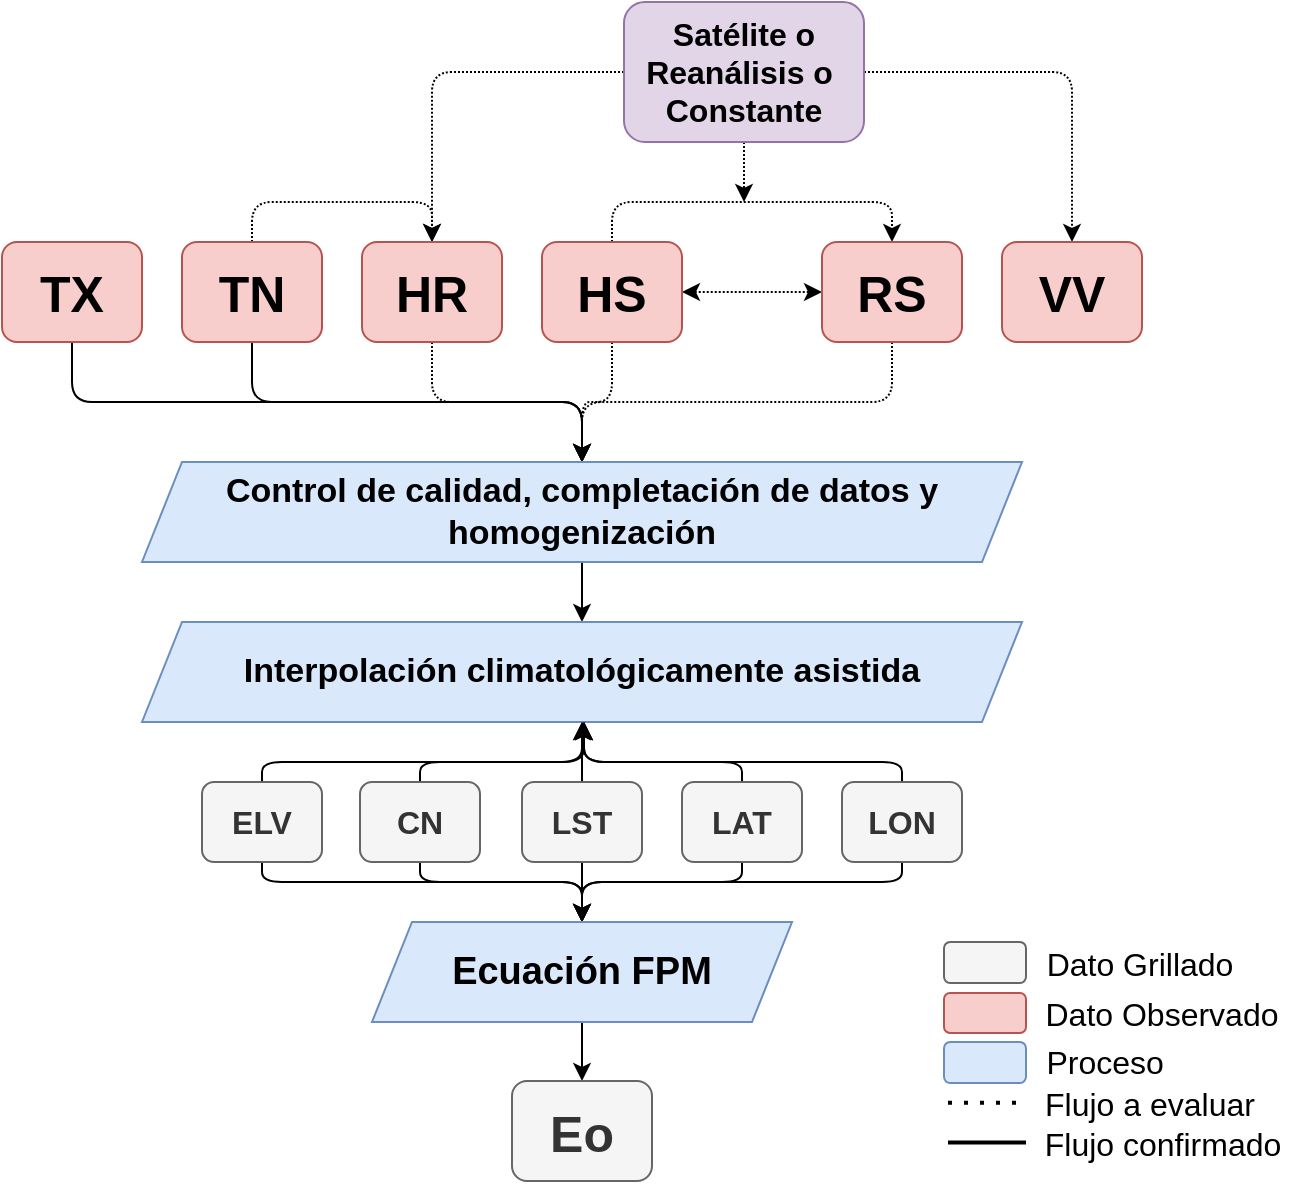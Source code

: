 <mxfile version="14.6.6" type="github">
  <diagram id="lZtI8qbh0fw-rAP5nsD9" name="Page-1">
    <mxGraphModel dx="1483" dy="873" grid="1" gridSize="10" guides="1" tooltips="1" connect="1" arrows="1" fold="1" page="1" pageScale="1" pageWidth="827" pageHeight="1169" math="0" shadow="0">
      <root>
        <mxCell id="0" />
        <mxCell id="1" parent="0" />
        <mxCell id="U7eb7ub3qmSpnm3P4M1d-12" style="edgeStyle=orthogonalEdgeStyle;rounded=1;orthogonalLoop=1;jettySize=auto;html=1;entryX=0.5;entryY=0;entryDx=0;entryDy=0;fontSize=17;dashed=1;dashPattern=1 1;" edge="1" parent="1" source="U7eb7ub3qmSpnm3P4M1d-1" target="U7eb7ub3qmSpnm3P4M1d-9">
          <mxGeometry relative="1" as="geometry" />
        </mxCell>
        <mxCell id="U7eb7ub3qmSpnm3P4M1d-13" style="edgeStyle=orthogonalEdgeStyle;rounded=1;orthogonalLoop=1;jettySize=auto;html=1;entryX=0.5;entryY=0;entryDx=0;entryDy=0;fontSize=17;dashed=1;dashPattern=1 1;" edge="1" parent="1" source="U7eb7ub3qmSpnm3P4M1d-1" target="U7eb7ub3qmSpnm3P4M1d-6">
          <mxGeometry relative="1" as="geometry" />
        </mxCell>
        <mxCell id="U7eb7ub3qmSpnm3P4M1d-19" style="edgeStyle=orthogonalEdgeStyle;rounded=0;orthogonalLoop=1;jettySize=auto;html=1;dashed=1;dashPattern=1 1;fontSize=17;startArrow=none;startFill=0;" edge="1" parent="1" source="U7eb7ub3qmSpnm3P4M1d-1">
          <mxGeometry relative="1" as="geometry">
            <mxPoint x="500" y="120" as="targetPoint" />
          </mxGeometry>
        </mxCell>
        <mxCell id="U7eb7ub3qmSpnm3P4M1d-1" value="Satélite o&lt;br style=&quot;font-size: 16px;&quot;&gt;Reanálisis o&amp;nbsp;&lt;br style=&quot;font-size: 16px;&quot;&gt;Constante" style="rounded=1;whiteSpace=wrap;html=1;fontSize=16;fontStyle=1;fillColor=#e1d5e7;strokeColor=#9673a6;" vertex="1" parent="1">
          <mxGeometry x="440" y="20" width="120" height="70" as="geometry" />
        </mxCell>
        <mxCell id="U7eb7ub3qmSpnm3P4M1d-64" style="edgeStyle=orthogonalEdgeStyle;rounded=1;orthogonalLoop=1;jettySize=auto;html=1;entryX=0.5;entryY=0;entryDx=0;entryDy=0;fontSize=16;startArrow=none;startFill=0;" edge="1" parent="1" source="U7eb7ub3qmSpnm3P4M1d-2" target="U7eb7ub3qmSpnm3P4M1d-21">
          <mxGeometry relative="1" as="geometry" />
        </mxCell>
        <mxCell id="U7eb7ub3qmSpnm3P4M1d-2" value="&lt;font style=&quot;font-size: 25px&quot;&gt;TX&lt;/font&gt;" style="rounded=1;whiteSpace=wrap;html=1;fontSize=17;fontStyle=1;fillColor=#f8cecc;strokeColor=#b85450;" vertex="1" parent="1">
          <mxGeometry x="129" y="140" width="70" height="50" as="geometry" />
        </mxCell>
        <mxCell id="U7eb7ub3qmSpnm3P4M1d-20" style="edgeStyle=orthogonalEdgeStyle;rounded=1;orthogonalLoop=1;jettySize=auto;html=1;entryX=0.5;entryY=0;entryDx=0;entryDy=0;dashed=1;dashPattern=1 1;fontSize=17;startArrow=none;startFill=0;" edge="1" parent="1" source="U7eb7ub3qmSpnm3P4M1d-5" target="U7eb7ub3qmSpnm3P4M1d-6">
          <mxGeometry relative="1" as="geometry">
            <Array as="points">
              <mxPoint x="254" y="120" />
              <mxPoint x="344" y="120" />
            </Array>
          </mxGeometry>
        </mxCell>
        <mxCell id="U7eb7ub3qmSpnm3P4M1d-58" style="edgeStyle=orthogonalEdgeStyle;rounded=1;orthogonalLoop=1;jettySize=auto;html=1;entryX=0.5;entryY=0;entryDx=0;entryDy=0;fontSize=16;startArrow=none;startFill=0;" edge="1" parent="1" source="U7eb7ub3qmSpnm3P4M1d-5" target="U7eb7ub3qmSpnm3P4M1d-21">
          <mxGeometry relative="1" as="geometry" />
        </mxCell>
        <mxCell id="U7eb7ub3qmSpnm3P4M1d-5" value="&lt;font style=&quot;font-size: 25px&quot;&gt;TN&lt;/font&gt;" style="rounded=1;whiteSpace=wrap;html=1;fontSize=17;fontStyle=1;fillColor=#f8cecc;strokeColor=#b85450;" vertex="1" parent="1">
          <mxGeometry x="219" y="140" width="70" height="50" as="geometry" />
        </mxCell>
        <mxCell id="U7eb7ub3qmSpnm3P4M1d-60" style="edgeStyle=orthogonalEdgeStyle;rounded=1;orthogonalLoop=1;jettySize=auto;html=1;entryX=0.5;entryY=0;entryDx=0;entryDy=0;fontSize=16;startArrow=none;startFill=0;dashed=1;dashPattern=1 1;" edge="1" parent="1" source="U7eb7ub3qmSpnm3P4M1d-6" target="U7eb7ub3qmSpnm3P4M1d-21">
          <mxGeometry relative="1" as="geometry" />
        </mxCell>
        <mxCell id="U7eb7ub3qmSpnm3P4M1d-6" value="&lt;font style=&quot;font-size: 25px&quot;&gt;HR&lt;/font&gt;" style="rounded=1;whiteSpace=wrap;html=1;fontSize=17;fontStyle=1;fillColor=#f8cecc;strokeColor=#b85450;" vertex="1" parent="1">
          <mxGeometry x="309" y="140" width="70" height="50" as="geometry" />
        </mxCell>
        <mxCell id="U7eb7ub3qmSpnm3P4M1d-16" style="edgeStyle=orthogonalEdgeStyle;rounded=0;orthogonalLoop=1;jettySize=auto;html=1;entryX=0;entryY=0.5;entryDx=0;entryDy=0;dashed=1;dashPattern=1 1;fontSize=17;startArrow=classic;startFill=1;" edge="1" parent="1" source="U7eb7ub3qmSpnm3P4M1d-7" target="U7eb7ub3qmSpnm3P4M1d-8">
          <mxGeometry relative="1" as="geometry">
            <Array as="points">
              <mxPoint x="510" y="165" />
              <mxPoint x="510" y="165" />
            </Array>
          </mxGeometry>
        </mxCell>
        <mxCell id="U7eb7ub3qmSpnm3P4M1d-18" style="edgeStyle=orthogonalEdgeStyle;rounded=1;orthogonalLoop=1;jettySize=auto;html=1;entryX=0.5;entryY=0;entryDx=0;entryDy=0;dashed=1;dashPattern=1 1;fontSize=17;startArrow=none;startFill=0;" edge="1" parent="1" source="U7eb7ub3qmSpnm3P4M1d-7" target="U7eb7ub3qmSpnm3P4M1d-8">
          <mxGeometry relative="1" as="geometry">
            <Array as="points">
              <mxPoint x="434" y="120" />
              <mxPoint x="574" y="120" />
            </Array>
          </mxGeometry>
        </mxCell>
        <mxCell id="U7eb7ub3qmSpnm3P4M1d-61" style="edgeStyle=orthogonalEdgeStyle;rounded=1;orthogonalLoop=1;jettySize=auto;html=1;entryX=0.5;entryY=0;entryDx=0;entryDy=0;fontSize=16;startArrow=none;startFill=0;dashed=1;dashPattern=1 1;" edge="1" parent="1" source="U7eb7ub3qmSpnm3P4M1d-7" target="U7eb7ub3qmSpnm3P4M1d-21">
          <mxGeometry relative="1" as="geometry" />
        </mxCell>
        <mxCell id="U7eb7ub3qmSpnm3P4M1d-7" value="&lt;font style=&quot;font-size: 25px&quot;&gt;HS&lt;/font&gt;" style="rounded=1;whiteSpace=wrap;html=1;fontSize=17;fontStyle=1;fillColor=#f8cecc;strokeColor=#b85450;" vertex="1" parent="1">
          <mxGeometry x="399" y="140" width="70" height="50" as="geometry" />
        </mxCell>
        <mxCell id="U7eb7ub3qmSpnm3P4M1d-62" style="edgeStyle=orthogonalEdgeStyle;rounded=1;orthogonalLoop=1;jettySize=auto;html=1;entryX=0.5;entryY=0;entryDx=0;entryDy=0;fontSize=16;startArrow=none;startFill=0;dashed=1;dashPattern=1 1;" edge="1" parent="1" source="U7eb7ub3qmSpnm3P4M1d-8" target="U7eb7ub3qmSpnm3P4M1d-21">
          <mxGeometry relative="1" as="geometry" />
        </mxCell>
        <mxCell id="U7eb7ub3qmSpnm3P4M1d-8" value="&lt;font style=&quot;font-size: 25px&quot;&gt;RS&lt;/font&gt;" style="rounded=1;whiteSpace=wrap;html=1;fontSize=17;fontStyle=1;fillColor=#f8cecc;strokeColor=#b85450;" vertex="1" parent="1">
          <mxGeometry x="539" y="140" width="70" height="50" as="geometry" />
        </mxCell>
        <mxCell id="U7eb7ub3qmSpnm3P4M1d-9" value="&lt;font style=&quot;font-size: 25px&quot;&gt;VV&lt;/font&gt;" style="rounded=1;whiteSpace=wrap;html=1;fontSize=17;fontStyle=1;fillColor=#f8cecc;strokeColor=#b85450;" vertex="1" parent="1">
          <mxGeometry x="629" y="140" width="70" height="50" as="geometry" />
        </mxCell>
        <mxCell id="U7eb7ub3qmSpnm3P4M1d-33" style="edgeStyle=orthogonalEdgeStyle;rounded=0;orthogonalLoop=1;jettySize=auto;html=1;entryX=0.5;entryY=0;entryDx=0;entryDy=0;fontSize=17;startArrow=none;startFill=0;" edge="1" parent="1" source="U7eb7ub3qmSpnm3P4M1d-21" target="U7eb7ub3qmSpnm3P4M1d-32">
          <mxGeometry relative="1" as="geometry" />
        </mxCell>
        <mxCell id="U7eb7ub3qmSpnm3P4M1d-21" value="Control de calidad, completación de datos y homogenización" style="shape=parallelogram;perimeter=parallelogramPerimeter;whiteSpace=wrap;html=1;fixedSize=1;fontSize=17;fontStyle=1;fillColor=#dae8fc;strokeColor=#6c8ebf;" vertex="1" parent="1">
          <mxGeometry x="199" y="250" width="440" height="50" as="geometry" />
        </mxCell>
        <mxCell id="U7eb7ub3qmSpnm3P4M1d-32" value="Interpolación climatológicamente asistida" style="shape=parallelogram;perimeter=parallelogramPerimeter;whiteSpace=wrap;html=1;fixedSize=1;fontSize=17;fontStyle=1;fillColor=#dae8fc;strokeColor=#6c8ebf;" vertex="1" parent="1">
          <mxGeometry x="199" y="330" width="440" height="50" as="geometry" />
        </mxCell>
        <mxCell id="U7eb7ub3qmSpnm3P4M1d-43" style="edgeStyle=orthogonalEdgeStyle;rounded=1;orthogonalLoop=1;jettySize=auto;html=1;fontSize=17;startArrow=none;startFill=0;" edge="1" parent="1" source="U7eb7ub3qmSpnm3P4M1d-34">
          <mxGeometry relative="1" as="geometry">
            <mxPoint x="420" y="380" as="targetPoint" />
            <Array as="points">
              <mxPoint x="259" y="400" />
              <mxPoint x="420" y="400" />
            </Array>
          </mxGeometry>
        </mxCell>
        <mxCell id="U7eb7ub3qmSpnm3P4M1d-53" style="edgeStyle=orthogonalEdgeStyle;rounded=1;orthogonalLoop=1;jettySize=auto;html=1;entryX=0.5;entryY=0;entryDx=0;entryDy=0;fontSize=16;startArrow=none;startFill=0;" edge="1" parent="1" source="U7eb7ub3qmSpnm3P4M1d-34" target="U7eb7ub3qmSpnm3P4M1d-46">
          <mxGeometry relative="1" as="geometry">
            <Array as="points">
              <mxPoint x="259" y="460" />
              <mxPoint x="419" y="460" />
            </Array>
          </mxGeometry>
        </mxCell>
        <mxCell id="U7eb7ub3qmSpnm3P4M1d-34" value="&lt;font style=&quot;font-size: 16px;&quot;&gt;ELV&lt;/font&gt;" style="rounded=1;whiteSpace=wrap;html=1;fontSize=16;fontStyle=1;fillColor=#f5f5f5;strokeColor=#666666;fontColor=#333333;" vertex="1" parent="1">
          <mxGeometry x="229" y="410" width="60" height="40" as="geometry" />
        </mxCell>
        <mxCell id="U7eb7ub3qmSpnm3P4M1d-42" style="edgeStyle=orthogonalEdgeStyle;rounded=1;orthogonalLoop=1;jettySize=auto;html=1;entryX=0.5;entryY=1;entryDx=0;entryDy=0;fontSize=17;startArrow=none;startFill=0;" edge="1" parent="1" source="U7eb7ub3qmSpnm3P4M1d-35" target="U7eb7ub3qmSpnm3P4M1d-32">
          <mxGeometry relative="1" as="geometry">
            <Array as="points">
              <mxPoint x="338" y="400" />
              <mxPoint x="419" y="400" />
            </Array>
          </mxGeometry>
        </mxCell>
        <mxCell id="U7eb7ub3qmSpnm3P4M1d-52" style="edgeStyle=orthogonalEdgeStyle;rounded=1;orthogonalLoop=1;jettySize=auto;html=1;entryX=0.5;entryY=0;entryDx=0;entryDy=0;fontSize=16;startArrow=none;startFill=0;" edge="1" parent="1" source="U7eb7ub3qmSpnm3P4M1d-35" target="U7eb7ub3qmSpnm3P4M1d-46">
          <mxGeometry relative="1" as="geometry">
            <Array as="points">
              <mxPoint x="338" y="460" />
              <mxPoint x="419" y="460" />
            </Array>
          </mxGeometry>
        </mxCell>
        <mxCell id="U7eb7ub3qmSpnm3P4M1d-35" value="&lt;font style=&quot;font-size: 16px;&quot;&gt;CN&lt;/font&gt;" style="rounded=1;whiteSpace=wrap;html=1;fontSize=16;fontStyle=1;fillColor=#f5f5f5;strokeColor=#666666;fontColor=#333333;" vertex="1" parent="1">
          <mxGeometry x="308" y="410" width="60" height="40" as="geometry" />
        </mxCell>
        <mxCell id="U7eb7ub3qmSpnm3P4M1d-41" style="edgeStyle=orthogonalEdgeStyle;rounded=1;orthogonalLoop=1;jettySize=auto;html=1;entryX=0.5;entryY=1;entryDx=0;entryDy=0;fontSize=17;startArrow=none;startFill=0;" edge="1" parent="1" source="U7eb7ub3qmSpnm3P4M1d-38" target="U7eb7ub3qmSpnm3P4M1d-32">
          <mxGeometry relative="1" as="geometry" />
        </mxCell>
        <mxCell id="U7eb7ub3qmSpnm3P4M1d-51" style="edgeStyle=orthogonalEdgeStyle;rounded=1;orthogonalLoop=1;jettySize=auto;html=1;entryX=0.5;entryY=0;entryDx=0;entryDy=0;fontSize=16;startArrow=none;startFill=0;" edge="1" parent="1" source="U7eb7ub3qmSpnm3P4M1d-38" target="U7eb7ub3qmSpnm3P4M1d-46">
          <mxGeometry relative="1" as="geometry" />
        </mxCell>
        <mxCell id="U7eb7ub3qmSpnm3P4M1d-38" value="&lt;font style=&quot;font-size: 16px;&quot;&gt;LST&lt;/font&gt;" style="rounded=1;whiteSpace=wrap;html=1;fontSize=16;fontStyle=1;fillColor=#f5f5f5;strokeColor=#666666;fontColor=#333333;" vertex="1" parent="1">
          <mxGeometry x="389" y="410" width="60" height="40" as="geometry" />
        </mxCell>
        <mxCell id="U7eb7ub3qmSpnm3P4M1d-44" style="edgeStyle=orthogonalEdgeStyle;rounded=1;orthogonalLoop=1;jettySize=auto;html=1;fontSize=17;startArrow=none;startFill=0;" edge="1" parent="1" source="U7eb7ub3qmSpnm3P4M1d-39">
          <mxGeometry relative="1" as="geometry">
            <mxPoint x="420" y="380" as="targetPoint" />
            <Array as="points">
              <mxPoint x="499" y="400" />
              <mxPoint x="420" y="400" />
            </Array>
          </mxGeometry>
        </mxCell>
        <mxCell id="U7eb7ub3qmSpnm3P4M1d-54" style="edgeStyle=orthogonalEdgeStyle;rounded=1;orthogonalLoop=1;jettySize=auto;html=1;entryX=0.5;entryY=0;entryDx=0;entryDy=0;fontSize=16;startArrow=none;startFill=0;" edge="1" parent="1" source="U7eb7ub3qmSpnm3P4M1d-39" target="U7eb7ub3qmSpnm3P4M1d-46">
          <mxGeometry relative="1" as="geometry">
            <Array as="points">
              <mxPoint x="499" y="460" />
              <mxPoint x="419" y="460" />
            </Array>
          </mxGeometry>
        </mxCell>
        <mxCell id="U7eb7ub3qmSpnm3P4M1d-39" value="&lt;font style=&quot;font-size: 16px;&quot;&gt;LAT&lt;/font&gt;" style="rounded=1;whiteSpace=wrap;html=1;fontSize=16;fontStyle=1;fillColor=#f5f5f5;strokeColor=#666666;fontColor=#333333;" vertex="1" parent="1">
          <mxGeometry x="469" y="410" width="60" height="40" as="geometry" />
        </mxCell>
        <mxCell id="U7eb7ub3qmSpnm3P4M1d-45" style="edgeStyle=orthogonalEdgeStyle;rounded=1;orthogonalLoop=1;jettySize=auto;html=1;fontSize=17;startArrow=none;startFill=0;" edge="1" parent="1" source="U7eb7ub3qmSpnm3P4M1d-40">
          <mxGeometry relative="1" as="geometry">
            <mxPoint x="420" y="380" as="targetPoint" />
            <Array as="points">
              <mxPoint x="579" y="400" />
              <mxPoint x="420" y="400" />
            </Array>
          </mxGeometry>
        </mxCell>
        <mxCell id="U7eb7ub3qmSpnm3P4M1d-55" style="edgeStyle=orthogonalEdgeStyle;rounded=1;orthogonalLoop=1;jettySize=auto;html=1;entryX=0.5;entryY=0;entryDx=0;entryDy=0;fontSize=16;startArrow=none;startFill=0;" edge="1" parent="1" source="U7eb7ub3qmSpnm3P4M1d-40" target="U7eb7ub3qmSpnm3P4M1d-46">
          <mxGeometry relative="1" as="geometry">
            <Array as="points">
              <mxPoint x="579" y="460" />
              <mxPoint x="419" y="460" />
            </Array>
          </mxGeometry>
        </mxCell>
        <mxCell id="U7eb7ub3qmSpnm3P4M1d-40" value="&lt;span style=&quot;font-size: 16px;&quot;&gt;LON&lt;/span&gt;" style="rounded=1;whiteSpace=wrap;html=1;fontSize=16;fontStyle=1;fillColor=#f5f5f5;strokeColor=#666666;fontColor=#333333;" vertex="1" parent="1">
          <mxGeometry x="549" y="410" width="60" height="40" as="geometry" />
        </mxCell>
        <mxCell id="U7eb7ub3qmSpnm3P4M1d-57" style="edgeStyle=orthogonalEdgeStyle;rounded=0;orthogonalLoop=1;jettySize=auto;html=1;entryX=0.5;entryY=0;entryDx=0;entryDy=0;fontSize=16;startArrow=none;startFill=0;" edge="1" parent="1" source="U7eb7ub3qmSpnm3P4M1d-46" target="U7eb7ub3qmSpnm3P4M1d-56">
          <mxGeometry relative="1" as="geometry" />
        </mxCell>
        <mxCell id="U7eb7ub3qmSpnm3P4M1d-46" value="Ecuación FPM" style="shape=parallelogram;perimeter=parallelogramPerimeter;whiteSpace=wrap;html=1;fixedSize=1;fontSize=19;fontStyle=1;fillColor=#dae8fc;strokeColor=#6c8ebf;" vertex="1" parent="1">
          <mxGeometry x="314" y="480" width="210" height="50" as="geometry" />
        </mxCell>
        <mxCell id="U7eb7ub3qmSpnm3P4M1d-56" value="&lt;font style=&quot;font-size: 25px&quot;&gt;Eo&lt;/font&gt;" style="rounded=1;whiteSpace=wrap;html=1;fontSize=17;fontStyle=1;fillColor=#f5f5f5;strokeColor=#666666;fontColor=#333333;" vertex="1" parent="1">
          <mxGeometry x="384" y="559.5" width="70" height="50" as="geometry" />
        </mxCell>
        <mxCell id="U7eb7ub3qmSpnm3P4M1d-84" value="" style="group" vertex="1" connectable="0" parent="1">
          <mxGeometry x="600" y="490" width="173.5" height="110.5" as="geometry" />
        </mxCell>
        <mxCell id="U7eb7ub3qmSpnm3P4M1d-66" value="" style="rounded=1;whiteSpace=wrap;html=1;fontSize=16;fontStyle=1;fillColor=#f8cecc;strokeColor=#b85450;" vertex="1" parent="U7eb7ub3qmSpnm3P4M1d-84">
          <mxGeometry y="25.5" width="41" height="20" as="geometry" />
        </mxCell>
        <mxCell id="U7eb7ub3qmSpnm3P4M1d-67" value="" style="rounded=1;whiteSpace=wrap;html=1;fontSize=16;fontStyle=1;fillColor=#dae8fc;strokeColor=#6c8ebf;" vertex="1" parent="U7eb7ub3qmSpnm3P4M1d-84">
          <mxGeometry y="50" width="41" height="20.5" as="geometry" />
        </mxCell>
        <mxCell id="U7eb7ub3qmSpnm3P4M1d-69" value="Dato Grillado" style="text;html=1;strokeColor=none;fillColor=none;align=center;verticalAlign=middle;whiteSpace=wrap;rounded=0;fontSize=16;" vertex="1" parent="U7eb7ub3qmSpnm3P4M1d-84">
          <mxGeometry x="48" y="0.5" width="100" height="20" as="geometry" />
        </mxCell>
        <mxCell id="U7eb7ub3qmSpnm3P4M1d-72" value="Dato Observado" style="text;html=1;strokeColor=none;fillColor=none;align=center;verticalAlign=middle;whiteSpace=wrap;rounded=0;fontSize=16;" vertex="1" parent="U7eb7ub3qmSpnm3P4M1d-84">
          <mxGeometry x="49" y="25.5" width="120" height="20" as="geometry" />
        </mxCell>
        <mxCell id="U7eb7ub3qmSpnm3P4M1d-73" value="Proceso&amp;nbsp; &amp;nbsp; &amp;nbsp; &amp;nbsp; &amp;nbsp; &amp;nbsp; &amp;nbsp;" style="text;html=1;strokeColor=none;fillColor=none;align=center;verticalAlign=middle;whiteSpace=wrap;rounded=0;fontSize=16;" vertex="1" parent="U7eb7ub3qmSpnm3P4M1d-84">
          <mxGeometry x="49" y="50" width="121" height="20" as="geometry" />
        </mxCell>
        <mxCell id="U7eb7ub3qmSpnm3P4M1d-75" value="" style="endArrow=none;dashed=1;html=1;dashPattern=1 3;strokeWidth=2;fontSize=16;" edge="1" parent="U7eb7ub3qmSpnm3P4M1d-84">
          <mxGeometry width="50" height="50" relative="1" as="geometry">
            <mxPoint x="2" y="80.38" as="sourcePoint" />
            <mxPoint x="41" y="80.38" as="targetPoint" />
          </mxGeometry>
        </mxCell>
        <mxCell id="U7eb7ub3qmSpnm3P4M1d-76" value="" style="endArrow=none;html=1;strokeWidth=2;fontSize=16;rounded=0;" edge="1" parent="U7eb7ub3qmSpnm3P4M1d-84">
          <mxGeometry width="50" height="50" relative="1" as="geometry">
            <mxPoint x="2" y="100.3" as="sourcePoint" />
            <mxPoint x="41" y="100.3" as="targetPoint" />
          </mxGeometry>
        </mxCell>
        <mxCell id="U7eb7ub3qmSpnm3P4M1d-79" value="Flujo a evaluar" style="text;html=1;strokeColor=none;fillColor=none;align=center;verticalAlign=middle;whiteSpace=wrap;rounded=0;fontSize=16;" vertex="1" parent="U7eb7ub3qmSpnm3P4M1d-84">
          <mxGeometry x="48" y="70.5" width="110" height="20" as="geometry" />
        </mxCell>
        <mxCell id="U7eb7ub3qmSpnm3P4M1d-80" value="Flujo confirmado" style="text;html=1;strokeColor=none;fillColor=none;align=center;verticalAlign=middle;whiteSpace=wrap;rounded=0;fontSize=16;" vertex="1" parent="U7eb7ub3qmSpnm3P4M1d-84">
          <mxGeometry x="44.5" y="90.5" width="129" height="20" as="geometry" />
        </mxCell>
        <mxCell id="U7eb7ub3qmSpnm3P4M1d-83" value="" style="rounded=1;whiteSpace=wrap;html=1;fontSize=16;fontStyle=1;fillColor=#f5f5f5;strokeColor=#666666;fontColor=#333333;" vertex="1" parent="U7eb7ub3qmSpnm3P4M1d-84">
          <mxGeometry width="41" height="20.5" as="geometry" />
        </mxCell>
      </root>
    </mxGraphModel>
  </diagram>
</mxfile>
